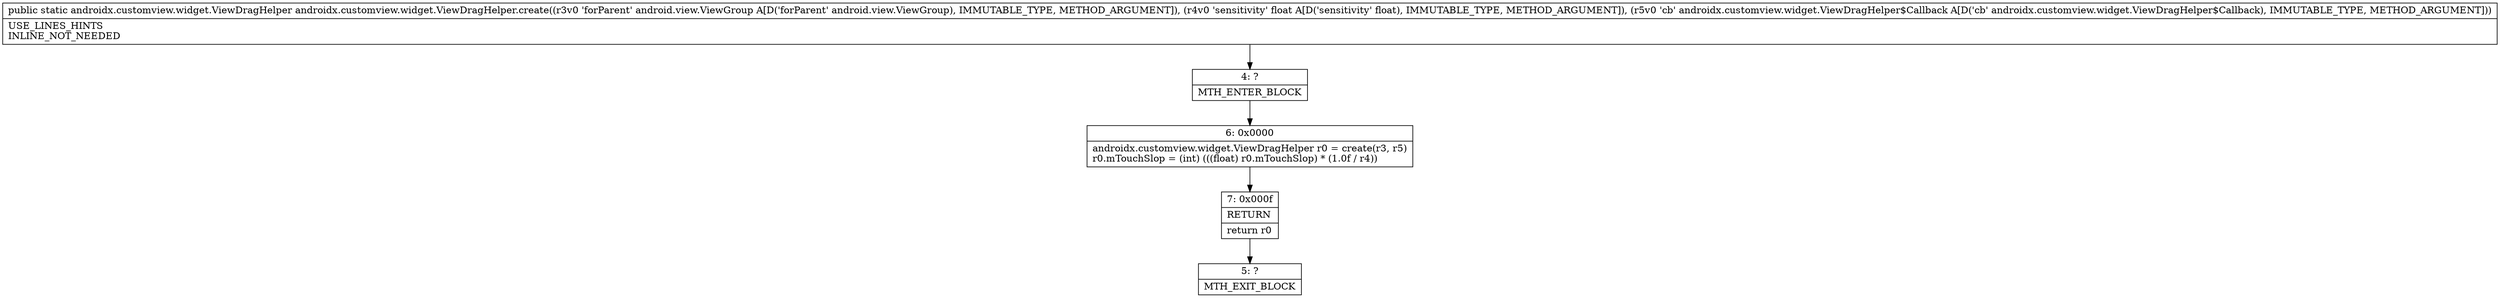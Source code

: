 digraph "CFG forandroidx.customview.widget.ViewDragHelper.create(Landroid\/view\/ViewGroup;FLandroidx\/customview\/widget\/ViewDragHelper$Callback;)Landroidx\/customview\/widget\/ViewDragHelper;" {
Node_4 [shape=record,label="{4\:\ ?|MTH_ENTER_BLOCK\l}"];
Node_6 [shape=record,label="{6\:\ 0x0000|androidx.customview.widget.ViewDragHelper r0 = create(r3, r5)\lr0.mTouchSlop = (int) (((float) r0.mTouchSlop) * (1.0f \/ r4))\l}"];
Node_7 [shape=record,label="{7\:\ 0x000f|RETURN\l|return r0\l}"];
Node_5 [shape=record,label="{5\:\ ?|MTH_EXIT_BLOCK\l}"];
MethodNode[shape=record,label="{public static androidx.customview.widget.ViewDragHelper androidx.customview.widget.ViewDragHelper.create((r3v0 'forParent' android.view.ViewGroup A[D('forParent' android.view.ViewGroup), IMMUTABLE_TYPE, METHOD_ARGUMENT]), (r4v0 'sensitivity' float A[D('sensitivity' float), IMMUTABLE_TYPE, METHOD_ARGUMENT]), (r5v0 'cb' androidx.customview.widget.ViewDragHelper$Callback A[D('cb' androidx.customview.widget.ViewDragHelper$Callback), IMMUTABLE_TYPE, METHOD_ARGUMENT]))  | USE_LINES_HINTS\lINLINE_NOT_NEEDED\l}"];
MethodNode -> Node_4;Node_4 -> Node_6;
Node_6 -> Node_7;
Node_7 -> Node_5;
}

